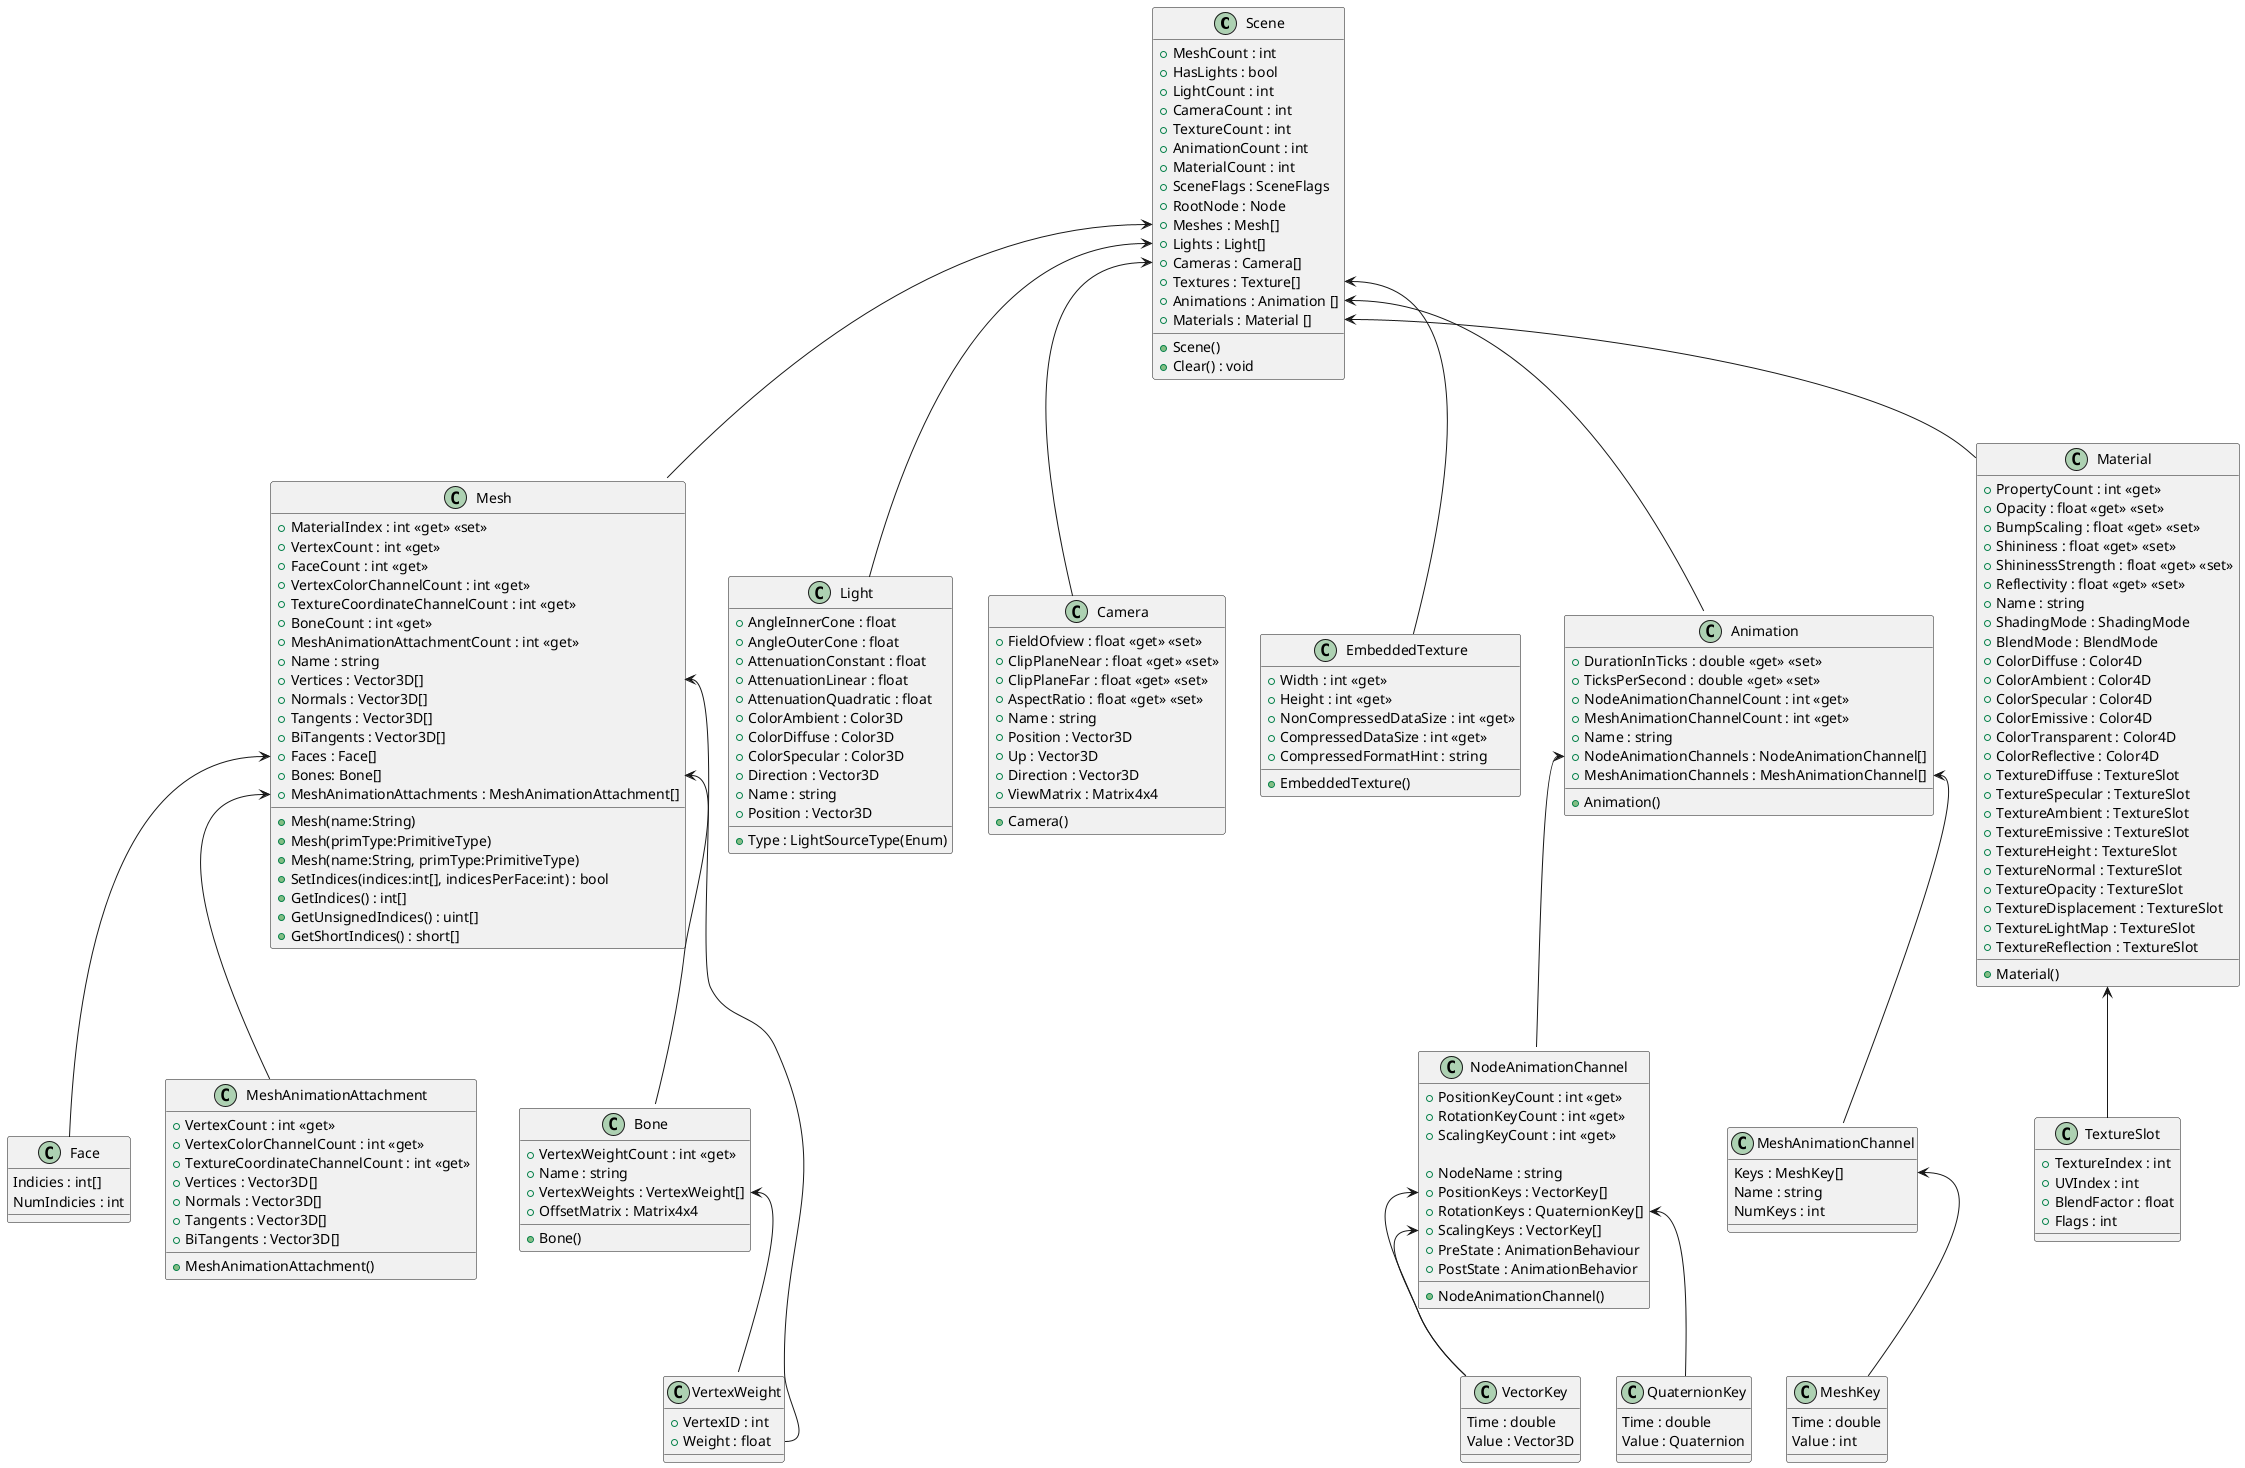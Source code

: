 @startuml ASSIMP


class Scene{
    + MeshCount : int
    + HasLights : bool
    + LightCount : int
    + CameraCount : int
    + TextureCount : int
    + AnimationCount : int
    + MaterialCount : int
    + SceneFlags : SceneFlags
    + RootNode : Node
    + Meshes : Mesh[]
    + Lights : Light[]
    + Cameras : Camera[]
    + Textures : Texture[]
    + Animations : Animation []
    + Materials : Material []
    + Scene()
    + Clear() : void
}

Scene::Meshes <-- Mesh
Scene::Lights <-- Light
Scene::Cameras <-- Camera
Scene::Textures <-- EmbeddedTexture
Scene::Animations <-- Animation
Scene::Materials <-- Material

class Mesh{
    + MaterialIndex : int <<get>> <<set>>
    + VertexCount : int <<get>>
    + FaceCount : int <<get>>
    + VertexColorChannelCount : int <<get>>
    + TextureCoordinateChannelCount : int <<get>>
    + BoneCount : int <<get>>
    + MeshAnimationAttachmentCount : int <<get>>
    + Name : string 
    + Vertices : Vector3D[] 
    + Normals : Vector3D[]
    + Tangents : Vector3D[]
    + BiTangents : Vector3D[]
    + Faces : Face[]
    + Bones: Bone[]
    + MeshAnimationAttachments : MeshAnimationAttachment[]
    + Mesh(name:String)
    + Mesh(primType:PrimitiveType)
    + Mesh(name:String, primType:PrimitiveType)
    + SetIndices(indices:int[], indicesPerFace:int) : bool
    + GetIndices() : int[]
    + GetUnsignedIndices() : uint[]
    + GetShortIndices() : short[]
}

class Face{
    Indicies : int[]
    NumIndicies : int
}
Mesh::Faces <-- Face
Mesh::MeshAnimationAttachments <-- MeshAnimationAttachment
Mesh::Bones <-- Bone

class MeshAnimationAttachment{
    + VertexCount : int <<get>>
    + VertexColorChannelCount : int <<get>>
    + TextureCoordinateChannelCount : int <<get>>
    + Vertices : Vector3D[] 
    + Normals : Vector3D[] 
    + Tangents : Vector3D[] 
    + BiTangents : Vector3D[] 
    + MeshAnimationAttachment()
}

class Light{
    + AngleInnerCone : float
    + AngleOuterCone : float 
    + AttenuationConstant : float
    + AttenuationLinear : float
    + AttenuationQuadratic : float 
    + ColorAmbient : Color3D
    + ColorDiffuse : Color3D
    + ColorSpecular : Color3D
    + Direction : Vector3D
    + Name : string 
    + Position : Vector3D
    + Type : LightSourceType(Enum)
}


class Camera{
    + FieldOfview : float <<get>> <<set>>
    + ClipPlaneNear : float <<get>> <<set>>
    + ClipPlaneFar : float <<get>> <<set>>
    + AspectRatio : float <<get>> <<set>>
    + Name : string 
    + Position : Vector3D
    + Up : Vector3D
    + Direction : Vector3D
    + ViewMatrix : Matrix4x4
    + Camera()
}

class EmbeddedTexture{
    + Width : int <<get>>
    + Height : int <<get>>
    + NonCompressedDataSize : int <<get>>
    + CompressedDataSize : int <<get>>
    + CompressedFormatHint : string
    + EmbeddedTexture()
}

class Animation{
    + DurationInTicks : double <<get>> <<set>>
    + TicksPerSecond : double <<get>> <<set>>
    + NodeAnimationChannelCount : int <<get>>
    + MeshAnimationChannelCount : int <<get>>
    + Name : string
    + NodeAnimationChannels : NodeAnimationChannel[]
    + MeshAnimationChannels : MeshAnimationChannel[]
    + Animation()    
}

Animation::NodeAnimationChannels <-- NodeAnimationChannel
Animation::MeshAnimationChannels <-- MeshAnimationChannel

class NodeAnimationChannel{
    + PositionKeyCount : int <<get>>
    + RotationKeyCount : int <<get>>
    + ScalingKeyCount : int <<get>>

    + NodeName : string
    + PositionKeys : VectorKey[]
    + RotationKeys : QuaternionKey[]
    + ScalingKeys : VectorKey[]
    + PreState : AnimationBehaviour
    + PostState : AnimationBehavior
    + NodeAnimationChannel()   
}

NodeAnimationChannel::PositionKeys <-- VectorKey
NodeAnimationChannel::ScalingKeys <-- VectorKey
NodeAnimationChannel::RotationKeys <-- QuaternionKey

class QuaternionKey{
    Time : double 
    Value : Quaternion
}

class VectorKey{
    Time : double
    Value : Vector3D
}

class MeshAnimationChannel{
    Keys : MeshKey[]
    Name : string 
    NumKeys : int
}

MeshAnimationChannel::Keys <-- MeshKey

class MeshKey{
    Time : double
    Value : int
}

class Bone{
    + VertexWeightCount : int <<get>>
    + Name : string 
    + VertexWeights : VertexWeight[]
    + OffsetMatrix : Matrix4x4
    + Bone()
}

Bone::VertexWeights <-- VertexWeight



class VertexWeight{
    + VertexID : int
    + Weight : float
}

VertexWeight::Weight --> Mesh::Vertices

class Material{
    + PropertyCount : int <<get>>
    + Opacity : float <<get>> <<set>>
    + BumpScaling : float <<get>> <<set>>
    + Shininess : float <<get>> <<set>>
    + ShininessStrength : float <<get>> <<set>>
    + Reflectivity : float <<get>> <<set>>
    + Name : string
    + ShadingMode : ShadingMode
    + BlendMode : BlendMode
    + ColorDiffuse : Color4D
    + ColorAmbient : Color4D
    + ColorSpecular : Color4D
    + ColorEmissive : Color4D
    + ColorTransparent : Color4D
    + ColorReflective : Color4D
    + TextureDiffuse : TextureSlot
    + TextureSpecular : TextureSlot
    + TextureAmbient : TextureSlot
    + TextureEmissive : TextureSlot
    + TextureHeight : TextureSlot
    + TextureNormal : TextureSlot
    + TextureOpacity : TextureSlot
    + TextureDisplacement : TextureSlot
    + TextureLightMap : TextureSlot
    + TextureReflection : TextureSlot
    + Material()
}

Material <-- TextureSlot

class TextureSlot{
    + TextureIndex : int
    + UVIndex : int
    + BlendFactor : float
    + Flags : int
}




@enduml